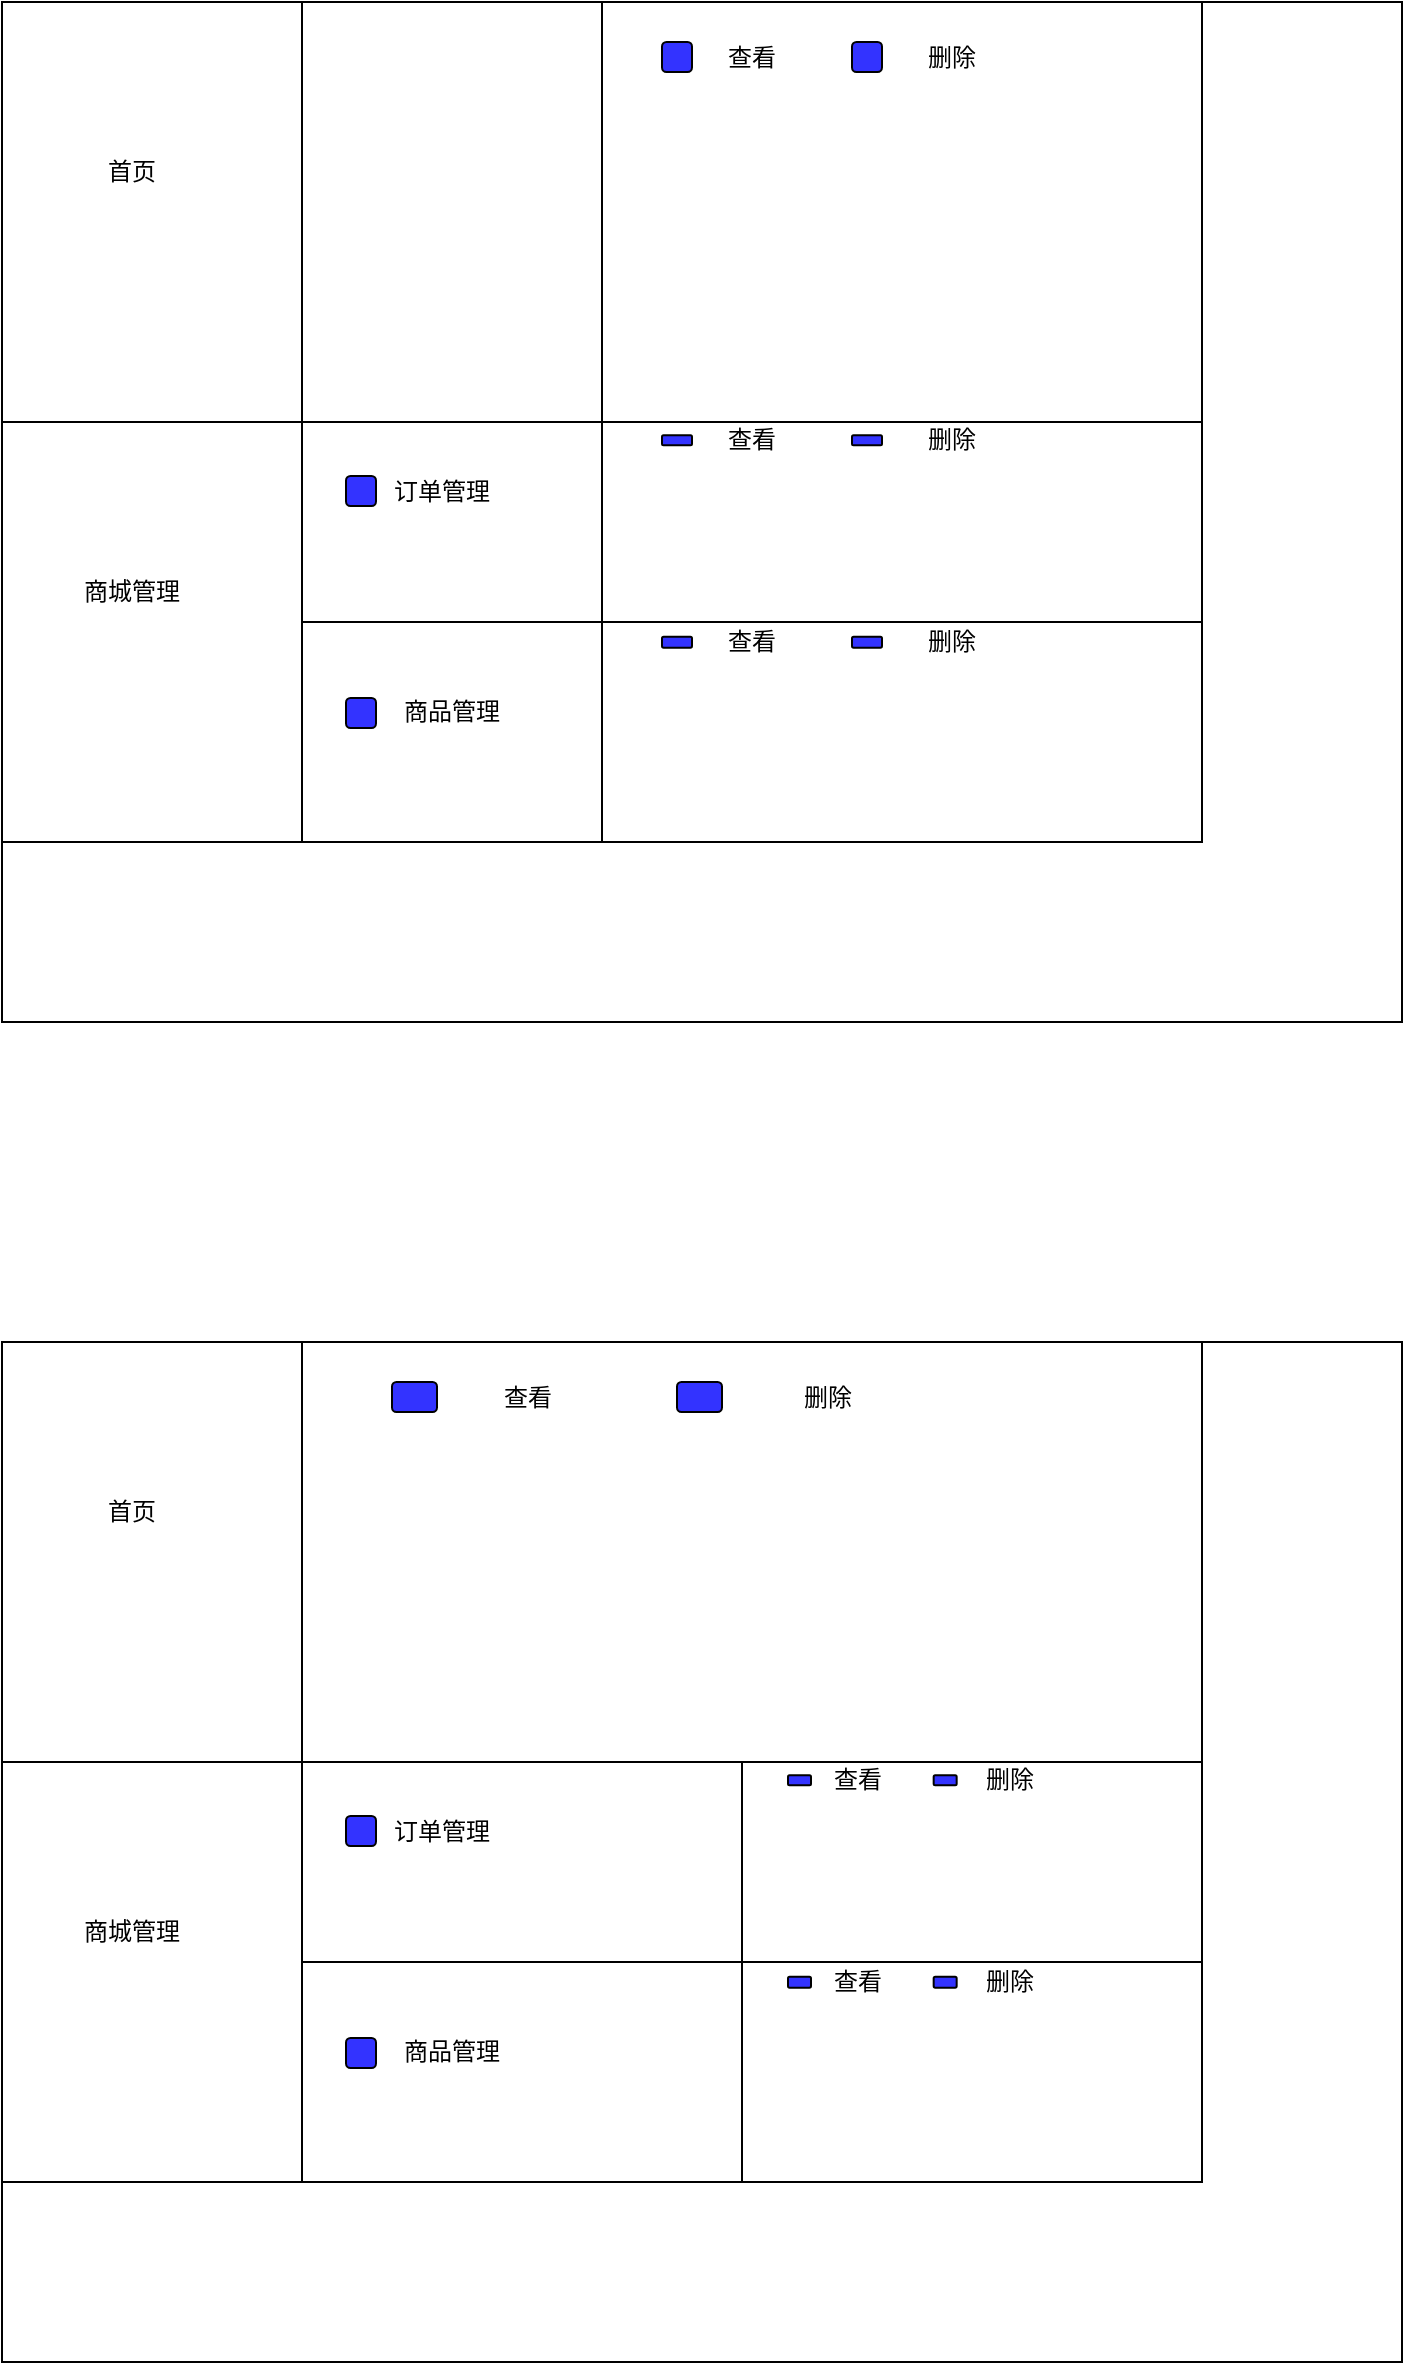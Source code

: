 <mxfile>
    <diagram id="FC6OlUbM-UkpVk9BHUgn" name="第 1 页">
        <mxGraphModel dx="1086" dy="787" grid="1" gridSize="10" guides="1" tooltips="1" connect="1" arrows="1" fold="1" page="1" pageScale="1" pageWidth="827" pageHeight="1169" math="0" shadow="0">
            <root>
                <mxCell id="0"/>
                <mxCell id="1" parent="0"/>
                <mxCell id="7" value="" style="rounded=0;whiteSpace=wrap;html=1;" parent="1" vertex="1">
                    <mxGeometry x="10" y="30" width="700" height="510" as="geometry"/>
                </mxCell>
                <mxCell id="74" value="" style="group" vertex="1" connectable="0" parent="1">
                    <mxGeometry x="310" y="30" width="300" height="210" as="geometry"/>
                </mxCell>
                <mxCell id="75" value="" style="rounded=0;whiteSpace=wrap;html=1;" vertex="1" parent="74">
                    <mxGeometry width="300" height="210" as="geometry"/>
                </mxCell>
                <mxCell id="76" value="" style="group" vertex="1" connectable="0" parent="74">
                    <mxGeometry x="30" y="20" width="175" height="15" as="geometry"/>
                </mxCell>
                <mxCell id="77" value="删除" style="text;html=1;align=center;verticalAlign=middle;whiteSpace=wrap;rounded=0;movable=1;resizable=1;rotatable=1;deletable=1;editable=1;locked=0;connectable=1;" vertex="1" parent="76">
                    <mxGeometry x="115" width="60" height="15" as="geometry"/>
                </mxCell>
                <mxCell id="78" value="" style="rounded=1;whiteSpace=wrap;html=1;fillColor=#3333FF;movable=1;resizable=1;rotatable=1;deletable=1;editable=1;locked=0;connectable=1;" vertex="1" parent="76">
                    <mxGeometry x="95" width="15" height="15" as="geometry"/>
                </mxCell>
                <mxCell id="79" value="查看" style="text;html=1;align=center;verticalAlign=middle;whiteSpace=wrap;rounded=0;movable=1;resizable=1;rotatable=1;deletable=1;editable=1;locked=0;connectable=1;" vertex="1" parent="76">
                    <mxGeometry x="15" width="60" height="15" as="geometry"/>
                </mxCell>
                <mxCell id="80" value="" style="rounded=1;whiteSpace=wrap;html=1;fillColor=#3333FF;movable=1;resizable=1;rotatable=1;deletable=1;editable=1;locked=0;connectable=1;" vertex="1" parent="76">
                    <mxGeometry width="15" height="15" as="geometry"/>
                </mxCell>
                <mxCell id="81" value="" style="group" vertex="1" connectable="0" parent="1">
                    <mxGeometry x="310" y="240" width="300" height="100" as="geometry"/>
                </mxCell>
                <mxCell id="82" value="" style="rounded=0;whiteSpace=wrap;html=1;" vertex="1" parent="81">
                    <mxGeometry width="300" height="100" as="geometry"/>
                </mxCell>
                <mxCell id="83" value="" style="group" vertex="1" connectable="0" parent="81">
                    <mxGeometry x="30" y="6.667" width="175" height="5" as="geometry"/>
                </mxCell>
                <mxCell id="84" value="删除" style="text;html=1;align=center;verticalAlign=middle;whiteSpace=wrap;rounded=0;movable=1;resizable=1;rotatable=1;deletable=1;editable=1;locked=0;connectable=1;" vertex="1" parent="83">
                    <mxGeometry x="115" width="60" height="5" as="geometry"/>
                </mxCell>
                <mxCell id="85" value="" style="rounded=1;whiteSpace=wrap;html=1;fillColor=#3333FF;movable=1;resizable=1;rotatable=1;deletable=1;editable=1;locked=0;connectable=1;" vertex="1" parent="83">
                    <mxGeometry x="95" width="15" height="5" as="geometry"/>
                </mxCell>
                <mxCell id="86" value="查看" style="text;html=1;align=center;verticalAlign=middle;whiteSpace=wrap;rounded=0;movable=1;resizable=1;rotatable=1;deletable=1;editable=1;locked=0;connectable=1;" vertex="1" parent="83">
                    <mxGeometry x="15" width="60" height="5" as="geometry"/>
                </mxCell>
                <mxCell id="87" value="" style="rounded=1;whiteSpace=wrap;html=1;fillColor=#3333FF;movable=1;resizable=1;rotatable=1;deletable=1;editable=1;locked=0;connectable=1;" vertex="1" parent="83">
                    <mxGeometry width="15" height="5" as="geometry"/>
                </mxCell>
                <mxCell id="88" value="" style="group" vertex="1" connectable="0" parent="1">
                    <mxGeometry x="10" y="30" width="150" height="420" as="geometry"/>
                </mxCell>
                <mxCell id="46" value="" style="rounded=0;whiteSpace=wrap;html=1;" vertex="1" parent="88">
                    <mxGeometry width="150" height="210" as="geometry"/>
                </mxCell>
                <mxCell id="50" value="首页" style="text;html=1;align=center;verticalAlign=middle;whiteSpace=wrap;rounded=0;" vertex="1" parent="88">
                    <mxGeometry x="35" y="70" width="60" height="30" as="geometry"/>
                </mxCell>
                <mxCell id="89" value="" style="group" vertex="1" connectable="0" parent="88">
                    <mxGeometry y="210" width="150" height="210" as="geometry"/>
                </mxCell>
                <mxCell id="90" value="" style="rounded=0;whiteSpace=wrap;html=1;" vertex="1" parent="89">
                    <mxGeometry width="150" height="210" as="geometry"/>
                </mxCell>
                <mxCell id="91" value="商城管理" style="text;html=1;align=center;verticalAlign=middle;whiteSpace=wrap;rounded=0;" vertex="1" parent="89">
                    <mxGeometry x="35" y="70" width="60" height="30" as="geometry"/>
                </mxCell>
                <mxCell id="95" value="" style="group" vertex="1" connectable="0" parent="1">
                    <mxGeometry x="160" y="30" width="150" height="210" as="geometry"/>
                </mxCell>
                <mxCell id="96" value="" style="rounded=0;whiteSpace=wrap;html=1;" vertex="1" parent="95">
                    <mxGeometry width="150" height="210" as="geometry"/>
                </mxCell>
                <mxCell id="93" value="" style="rounded=0;whiteSpace=wrap;html=1;" vertex="1" parent="1">
                    <mxGeometry x="160" y="240" width="150" height="100" as="geometry"/>
                </mxCell>
                <mxCell id="94" value="订单管理" style="text;html=1;align=center;verticalAlign=middle;whiteSpace=wrap;rounded=0;" vertex="1" parent="1">
                    <mxGeometry x="200" y="260" width="60" height="30" as="geometry"/>
                </mxCell>
                <mxCell id="99" value="" style="rounded=0;whiteSpace=wrap;html=1;" vertex="1" parent="1">
                    <mxGeometry x="160" y="340" width="150" height="110" as="geometry"/>
                </mxCell>
                <mxCell id="100" value="商品管理" style="text;html=1;align=center;verticalAlign=middle;whiteSpace=wrap;rounded=0;" vertex="1" parent="1">
                    <mxGeometry x="205" y="370" width="60" height="30" as="geometry"/>
                </mxCell>
                <mxCell id="101" value="" style="group" vertex="1" connectable="0" parent="1">
                    <mxGeometry x="310" y="340" width="300" height="110" as="geometry"/>
                </mxCell>
                <mxCell id="102" value="" style="rounded=0;whiteSpace=wrap;html=1;" vertex="1" parent="101">
                    <mxGeometry width="300" height="110.0" as="geometry"/>
                </mxCell>
                <mxCell id="103" value="" style="group" vertex="1" connectable="0" parent="101">
                    <mxGeometry x="30" y="7.333" width="175" height="5.5" as="geometry"/>
                </mxCell>
                <mxCell id="104" value="删除" style="text;html=1;align=center;verticalAlign=middle;whiteSpace=wrap;rounded=0;movable=1;resizable=1;rotatable=1;deletable=1;editable=1;locked=0;connectable=1;" vertex="1" parent="103">
                    <mxGeometry x="115" width="60" height="5.5" as="geometry"/>
                </mxCell>
                <mxCell id="105" value="" style="rounded=1;whiteSpace=wrap;html=1;fillColor=#3333FF;movable=1;resizable=1;rotatable=1;deletable=1;editable=1;locked=0;connectable=1;" vertex="1" parent="103">
                    <mxGeometry x="95" width="15" height="5.5" as="geometry"/>
                </mxCell>
                <mxCell id="106" value="查看" style="text;html=1;align=center;verticalAlign=middle;whiteSpace=wrap;rounded=0;movable=1;resizable=1;rotatable=1;deletable=1;editable=1;locked=0;connectable=1;" vertex="1" parent="103">
                    <mxGeometry x="15" width="60" height="5.5" as="geometry"/>
                </mxCell>
                <mxCell id="107" value="" style="rounded=1;whiteSpace=wrap;html=1;fillColor=#3333FF;movable=1;resizable=1;rotatable=1;deletable=1;editable=1;locked=0;connectable=1;" vertex="1" parent="103">
                    <mxGeometry width="15" height="5.5" as="geometry"/>
                </mxCell>
                <mxCell id="113" value="" style="rounded=1;whiteSpace=wrap;html=1;fillColor=#3333FF;movable=1;resizable=1;rotatable=1;deletable=1;editable=1;locked=0;connectable=1;" vertex="1" parent="1">
                    <mxGeometry x="182" y="267" width="15" height="15" as="geometry"/>
                </mxCell>
                <mxCell id="114" value="" style="rounded=1;whiteSpace=wrap;html=1;fillColor=#3333FF;movable=1;resizable=1;rotatable=1;deletable=1;editable=1;locked=0;connectable=1;" vertex="1" parent="1">
                    <mxGeometry x="182" y="378" width="15" height="15" as="geometry"/>
                </mxCell>
                <mxCell id="115" value="" style="rounded=0;whiteSpace=wrap;html=1;" vertex="1" parent="1">
                    <mxGeometry x="10" y="700" width="700" height="510" as="geometry"/>
                </mxCell>
                <mxCell id="116" value="" style="group" vertex="1" connectable="0" parent="1">
                    <mxGeometry x="160" y="700" width="450" height="210" as="geometry"/>
                </mxCell>
                <mxCell id="117" value="" style="rounded=0;whiteSpace=wrap;html=1;" vertex="1" parent="116">
                    <mxGeometry width="450" height="210" as="geometry"/>
                </mxCell>
                <mxCell id="118" value="" style="group" vertex="1" connectable="0" parent="116">
                    <mxGeometry x="45" y="20" width="262.5" height="15" as="geometry"/>
                </mxCell>
                <mxCell id="119" value="删除" style="text;html=1;align=center;verticalAlign=middle;whiteSpace=wrap;rounded=0;movable=1;resizable=1;rotatable=1;deletable=1;editable=1;locked=0;connectable=1;" vertex="1" parent="118">
                    <mxGeometry x="172.5" width="90" height="15" as="geometry"/>
                </mxCell>
                <mxCell id="120" value="" style="rounded=1;whiteSpace=wrap;html=1;fillColor=#3333FF;movable=1;resizable=1;rotatable=1;deletable=1;editable=1;locked=0;connectable=1;" vertex="1" parent="118">
                    <mxGeometry x="142.5" width="22.5" height="15" as="geometry"/>
                </mxCell>
                <mxCell id="121" value="查看" style="text;html=1;align=center;verticalAlign=middle;whiteSpace=wrap;rounded=0;movable=1;resizable=1;rotatable=1;deletable=1;editable=1;locked=0;connectable=1;" vertex="1" parent="118">
                    <mxGeometry x="22.5" width="90" height="15" as="geometry"/>
                </mxCell>
                <mxCell id="122" value="" style="rounded=1;whiteSpace=wrap;html=1;fillColor=#3333FF;movable=1;resizable=1;rotatable=1;deletable=1;editable=1;locked=0;connectable=1;" vertex="1" parent="118">
                    <mxGeometry width="22.5" height="15" as="geometry"/>
                </mxCell>
                <mxCell id="123" value="" style="group" vertex="1" connectable="0" parent="1">
                    <mxGeometry x="380" y="910" width="230" height="100" as="geometry"/>
                </mxCell>
                <mxCell id="124" value="" style="rounded=0;whiteSpace=wrap;html=1;" vertex="1" parent="123">
                    <mxGeometry width="230.0" height="100" as="geometry"/>
                </mxCell>
                <mxCell id="125" value="" style="group" vertex="1" connectable="0" parent="123">
                    <mxGeometry x="23" y="6.667" width="134.167" height="5" as="geometry"/>
                </mxCell>
                <mxCell id="126" value="删除" style="text;html=1;align=center;verticalAlign=middle;whiteSpace=wrap;rounded=0;movable=1;resizable=1;rotatable=1;deletable=1;editable=1;locked=0;connectable=1;" vertex="1" parent="125">
                    <mxGeometry x="88.167" width="46.0" height="5" as="geometry"/>
                </mxCell>
                <mxCell id="127" value="" style="rounded=1;whiteSpace=wrap;html=1;fillColor=#3333FF;movable=1;resizable=1;rotatable=1;deletable=1;editable=1;locked=0;connectable=1;" vertex="1" parent="125">
                    <mxGeometry x="72.833" width="11.5" height="5" as="geometry"/>
                </mxCell>
                <mxCell id="128" value="查看" style="text;html=1;align=center;verticalAlign=middle;whiteSpace=wrap;rounded=0;movable=1;resizable=1;rotatable=1;deletable=1;editable=1;locked=0;connectable=1;" vertex="1" parent="125">
                    <mxGeometry x="11.5" width="46.0" height="5" as="geometry"/>
                </mxCell>
                <mxCell id="129" value="" style="rounded=1;whiteSpace=wrap;html=1;fillColor=#3333FF;movable=1;resizable=1;rotatable=1;deletable=1;editable=1;locked=0;connectable=1;" vertex="1" parent="125">
                    <mxGeometry width="11.5" height="5" as="geometry"/>
                </mxCell>
                <mxCell id="130" value="" style="group" vertex="1" connectable="0" parent="1">
                    <mxGeometry x="10" y="700" width="150" height="420" as="geometry"/>
                </mxCell>
                <mxCell id="131" value="" style="rounded=0;whiteSpace=wrap;html=1;" vertex="1" parent="130">
                    <mxGeometry width="150" height="210" as="geometry"/>
                </mxCell>
                <mxCell id="132" value="首页" style="text;html=1;align=center;verticalAlign=middle;whiteSpace=wrap;rounded=0;" vertex="1" parent="130">
                    <mxGeometry x="35" y="70" width="60" height="30" as="geometry"/>
                </mxCell>
                <mxCell id="133" value="" style="group" vertex="1" connectable="0" parent="130">
                    <mxGeometry y="210" width="150" height="210" as="geometry"/>
                </mxCell>
                <mxCell id="134" value="" style="rounded=0;whiteSpace=wrap;html=1;" vertex="1" parent="133">
                    <mxGeometry width="150" height="210" as="geometry"/>
                </mxCell>
                <mxCell id="135" value="商城管理" style="text;html=1;align=center;verticalAlign=middle;whiteSpace=wrap;rounded=0;" vertex="1" parent="133">
                    <mxGeometry x="35" y="70" width="60" height="30" as="geometry"/>
                </mxCell>
                <mxCell id="138" value="" style="rounded=0;whiteSpace=wrap;html=1;" vertex="1" parent="1">
                    <mxGeometry x="160" y="910" width="220" height="100" as="geometry"/>
                </mxCell>
                <mxCell id="139" value="订单管理" style="text;html=1;align=center;verticalAlign=middle;whiteSpace=wrap;rounded=0;" vertex="1" parent="1">
                    <mxGeometry x="200" y="930" width="60" height="30" as="geometry"/>
                </mxCell>
                <mxCell id="140" value="" style="rounded=0;whiteSpace=wrap;html=1;" vertex="1" parent="1">
                    <mxGeometry x="160" y="1010" width="220" height="110" as="geometry"/>
                </mxCell>
                <mxCell id="141" value="商品管理" style="text;html=1;align=center;verticalAlign=middle;whiteSpace=wrap;rounded=0;" vertex="1" parent="1">
                    <mxGeometry x="205" y="1040" width="60" height="30" as="geometry"/>
                </mxCell>
                <mxCell id="142" value="" style="group" vertex="1" connectable="0" parent="1">
                    <mxGeometry x="380" y="1010" width="230" height="110" as="geometry"/>
                </mxCell>
                <mxCell id="143" value="" style="rounded=0;whiteSpace=wrap;html=1;" vertex="1" parent="142">
                    <mxGeometry width="230.0" height="110.0" as="geometry"/>
                </mxCell>
                <mxCell id="144" value="" style="group" vertex="1" connectable="0" parent="142">
                    <mxGeometry x="23" y="7.333" width="134.167" height="5.5" as="geometry"/>
                </mxCell>
                <mxCell id="145" value="删除" style="text;html=1;align=center;verticalAlign=middle;whiteSpace=wrap;rounded=0;movable=1;resizable=1;rotatable=1;deletable=1;editable=1;locked=0;connectable=1;" vertex="1" parent="144">
                    <mxGeometry x="88.167" width="46.0" height="5.5" as="geometry"/>
                </mxCell>
                <mxCell id="146" value="" style="rounded=1;whiteSpace=wrap;html=1;fillColor=#3333FF;movable=1;resizable=1;rotatable=1;deletable=1;editable=1;locked=0;connectable=1;" vertex="1" parent="144">
                    <mxGeometry x="72.833" width="11.5" height="5.5" as="geometry"/>
                </mxCell>
                <mxCell id="147" value="查看" style="text;html=1;align=center;verticalAlign=middle;whiteSpace=wrap;rounded=0;movable=1;resizable=1;rotatable=1;deletable=1;editable=1;locked=0;connectable=1;" vertex="1" parent="144">
                    <mxGeometry x="11.5" width="46.0" height="5.5" as="geometry"/>
                </mxCell>
                <mxCell id="148" value="" style="rounded=1;whiteSpace=wrap;html=1;fillColor=#3333FF;movable=1;resizable=1;rotatable=1;deletable=1;editable=1;locked=0;connectable=1;" vertex="1" parent="144">
                    <mxGeometry width="11.5" height="5.5" as="geometry"/>
                </mxCell>
                <mxCell id="149" value="" style="rounded=1;whiteSpace=wrap;html=1;fillColor=#3333FF;movable=1;resizable=1;rotatable=1;deletable=1;editable=1;locked=0;connectable=1;" vertex="1" parent="1">
                    <mxGeometry x="182" y="937" width="15" height="15" as="geometry"/>
                </mxCell>
                <mxCell id="150" value="" style="rounded=1;whiteSpace=wrap;html=1;fillColor=#3333FF;movable=1;resizable=1;rotatable=1;deletable=1;editable=1;locked=0;connectable=1;" vertex="1" parent="1">
                    <mxGeometry x="182" y="1048" width="15" height="15" as="geometry"/>
                </mxCell>
            </root>
        </mxGraphModel>
    </diagram>
</mxfile>
